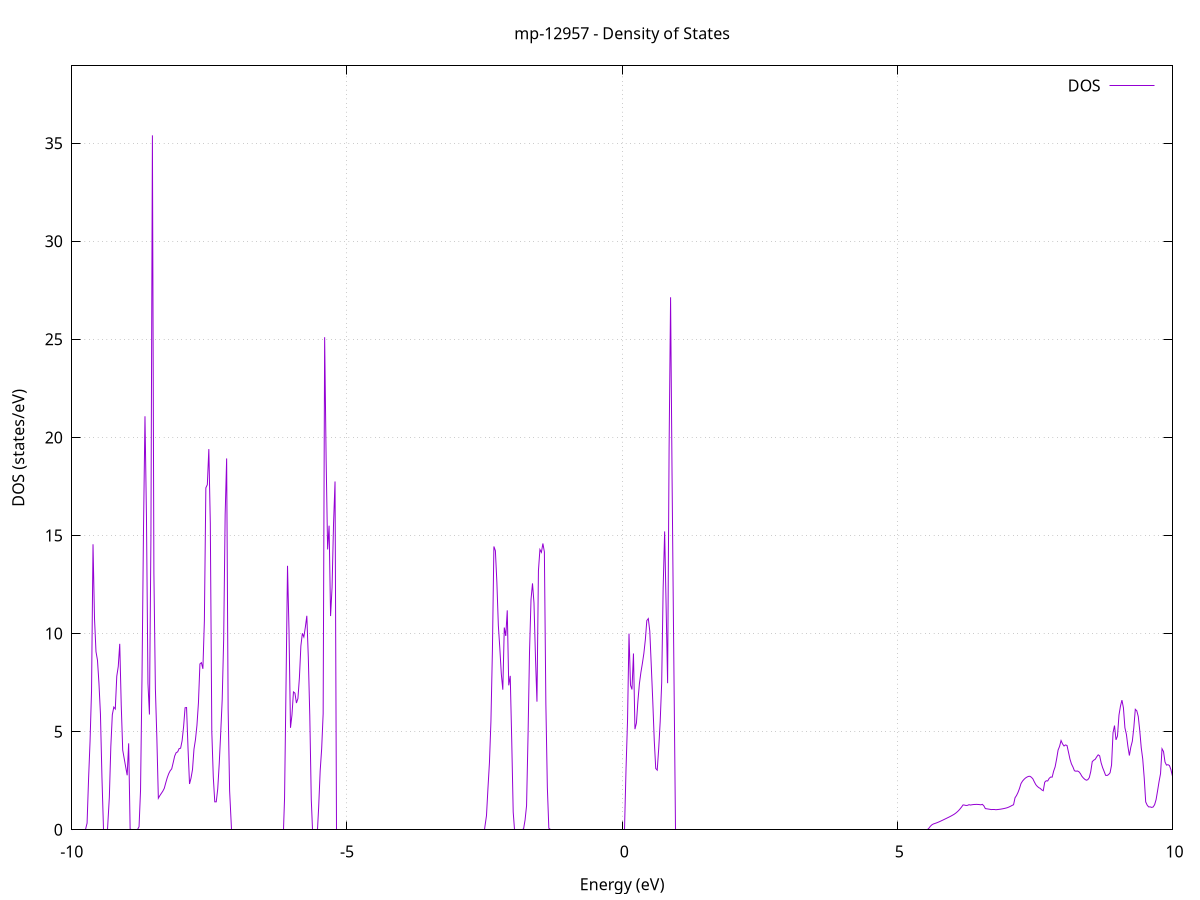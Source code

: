 set title 'mp-12957 - Density of States'
set xlabel 'Energy (eV)'
set ylabel 'DOS (states/eV)'
set grid
set xrange [-10:10]
set yrange [0:38.939]
set xzeroaxis lt -1
set terminal png size 800,600
set output 'mp-12957_dos_gnuplot.png'
plot '-' using 1:2 with lines title 'DOS'
-30.279300 0.000000
-30.252400 0.000000
-30.225400 0.000000
-30.198400 0.000000
-30.171400 0.000000
-30.144400 0.000000
-30.117500 0.000000
-30.090500 0.000000
-30.063500 0.000000
-30.036500 0.000000
-30.009600 0.000000
-29.982600 0.000000
-29.955600 0.000000
-29.928600 0.000000
-29.901600 0.000000
-29.874700 0.000000
-29.847700 0.000000
-29.820700 0.000000
-29.793700 0.000000
-29.766800 0.000000
-29.739800 0.000000
-29.712800 0.000000
-29.685800 0.000000
-29.658800 0.000000
-29.631900 0.000000
-29.604900 0.000000
-29.577900 0.000000
-29.550900 0.000000
-29.524000 0.000000
-29.497000 0.000000
-29.470000 0.000000
-29.443000 0.000000
-29.416000 0.000000
-29.389100 0.000000
-29.362100 0.000000
-29.335100 0.000000
-29.308100 0.000000
-29.281200 0.000000
-29.254200 0.000000
-29.227200 0.000000
-29.200200 0.000000
-29.173200 0.000000
-29.146300 0.000000
-29.119300 0.000000
-29.092300 0.000000
-29.065300 0.000000
-29.038400 0.000000
-29.011400 0.000000
-28.984400 0.000000
-28.957400 0.000000
-28.930400 0.000000
-28.903500 0.000000
-28.876500 0.000000
-28.849500 0.000000
-28.822500 0.000000
-28.795600 0.000000
-28.768600 0.000000
-28.741600 0.000000
-28.714600 0.000000
-28.687600 0.000000
-28.660700 0.000000
-28.633700 0.000000
-28.606700 0.000000
-28.579700 0.000000
-28.552800 0.000000
-28.525800 0.000000
-28.498800 0.000000
-28.471800 0.000000
-28.444800 0.000000
-28.417900 0.000000
-28.390900 0.000000
-28.363900 0.000000
-28.336900 0.000000
-28.310000 0.000000
-28.283000 0.000000
-28.256000 0.000000
-28.229000 0.000000
-28.202000 0.000000
-28.175100 0.000000
-28.148100 0.000000
-28.121100 0.000000
-28.094100 0.000000
-28.067200 0.000000
-28.040200 0.000000
-28.013200 0.000000
-27.986200 0.000000
-27.959200 0.000000
-27.932300 0.000000
-27.905300 0.000000
-27.878300 0.000000
-27.851300 0.000000
-27.824400 0.355500
-27.797400 23.820600
-27.770400 57.363000
-27.743400 0.000000
-27.716400 0.000000
-27.689500 0.000000
-27.662500 0.000000
-27.635500 0.000000
-27.608500 0.000000
-27.581600 0.000000
-27.554600 0.000000
-27.527600 0.000000
-27.500600 0.000000
-27.473600 0.000000
-27.446700 0.000000
-27.419700 0.000000
-27.392700 0.000000
-27.365700 0.000000
-27.338800 0.000000
-27.311800 0.000000
-27.284800 0.000000
-27.257800 0.000000
-27.230800 0.000000
-27.203900 0.000000
-27.176900 0.000000
-27.149900 0.000000
-27.122900 0.000000
-27.096000 0.000000
-27.069000 0.000000
-27.042000 0.000000
-27.015000 66.727500
-26.988000 60.046900
-26.961100 58.478000
-26.934100 0.000000
-26.907100 0.000000
-26.880100 0.000000
-26.853200 0.000000
-26.826200 0.000000
-26.799200 0.000000
-26.772200 0.000000
-26.745200 0.000000
-26.718300 0.000000
-26.691300 0.000000
-26.664300 0.000000
-26.637300 0.000000
-26.610400 0.000000
-26.583400 0.000000
-26.556400 0.000000
-26.529400 0.000000
-26.502400 0.000000
-26.475500 0.000000
-26.448500 0.000000
-26.421500 0.000000
-26.394500 0.000000
-26.367600 0.000000
-26.340600 0.000000
-26.313600 0.000000
-26.286600 0.000000
-26.259600 38.842600
-26.232700 0.000000
-26.205700 0.000000
-26.178700 0.000000
-26.151700 0.000000
-26.124700 0.000000
-26.097800 0.000000
-26.070800 0.000000
-26.043800 0.000000
-26.016800 0.000000
-25.989900 0.000000
-25.962900 0.000000
-25.935900 0.000000
-25.908900 0.000000
-25.881900 0.000000
-25.855000 0.000000
-25.828000 0.000000
-25.801000 0.000000
-25.774000 0.000000
-25.747100 0.000000
-25.720100 0.000000
-25.693100 0.000000
-25.666100 0.000000
-25.639100 0.000000
-25.612200 0.000000
-25.585200 0.000000
-25.558200 0.000000
-25.531200 0.000000
-25.504300 0.000000
-25.477300 0.000000
-25.450300 0.000000
-25.423300 0.000000
-25.396300 0.000000
-25.369400 0.000000
-25.342400 0.000000
-25.315400 0.000000
-25.288400 0.000000
-25.261500 0.000000
-25.234500 0.000000
-25.207500 0.000000
-25.180500 0.000000
-25.153500 0.000000
-25.126600 0.000000
-25.099600 0.000000
-25.072600 0.000000
-25.045600 0.000000
-25.018700 0.000000
-24.991700 0.000000
-24.964700 0.000000
-24.937700 0.000000
-24.910700 0.000000
-24.883800 0.000000
-24.856800 0.000000
-24.829800 0.000000
-24.802800 0.000000
-24.775900 0.000000
-24.748900 0.000000
-24.721900 0.000000
-24.694900 0.000000
-24.667900 0.000000
-24.641000 0.000000
-24.614000 0.000000
-24.587000 0.000000
-24.560000 0.000000
-24.533100 0.000000
-24.506100 0.000000
-24.479100 0.000000
-24.452100 0.000000
-24.425100 0.000000
-24.398200 0.000000
-24.371200 0.000000
-24.344200 0.000000
-24.317200 0.000000
-24.290300 0.000000
-24.263300 0.000000
-24.236300 0.000000
-24.209300 0.000000
-24.182300 0.000000
-24.155400 0.000000
-24.128400 0.000000
-24.101400 0.000000
-24.074400 0.000000
-24.047500 0.000000
-24.020500 0.000000
-23.993500 0.000000
-23.966500 0.000000
-23.939500 0.000000
-23.912600 0.000000
-23.885600 0.000000
-23.858600 0.000000
-23.831600 0.000000
-23.804700 0.000000
-23.777700 0.000000
-23.750700 0.000000
-23.723700 0.000000
-23.696700 0.000000
-23.669800 0.000000
-23.642800 0.000000
-23.615800 0.000000
-23.588800 0.000000
-23.561900 0.000000
-23.534900 0.000000
-23.507900 0.000000
-23.480900 0.000000
-23.453900 0.000000
-23.427000 0.000000
-23.400000 0.000000
-23.373000 0.000000
-23.346000 0.000000
-23.319100 0.000000
-23.292100 0.000000
-23.265100 0.000000
-23.238100 0.000000
-23.211100 0.000000
-23.184200 0.000000
-23.157200 0.000000
-23.130200 0.000000
-23.103200 0.000000
-23.076300 0.000000
-23.049300 0.000000
-23.022300 0.000000
-22.995300 0.000000
-22.968300 0.000000
-22.941400 0.000000
-22.914400 0.000000
-22.887400 0.000000
-22.860400 0.000000
-22.833500 0.000000
-22.806500 0.000000
-22.779500 0.000000
-22.752500 0.000000
-22.725500 0.000000
-22.698600 0.000000
-22.671600 0.000000
-22.644600 0.000000
-22.617600 0.000000
-22.590700 0.000000
-22.563700 0.000000
-22.536700 0.000000
-22.509700 0.000000
-22.482700 0.000000
-22.455800 0.000000
-22.428800 0.000000
-22.401800 0.000000
-22.374800 0.000000
-22.347900 0.000000
-22.320900 0.000000
-22.293900 0.000000
-22.266900 0.000000
-22.239900 0.000000
-22.213000 0.000000
-22.186000 0.000000
-22.159000 0.000000
-22.132000 0.000000
-22.105100 0.000000
-22.078100 0.000000
-22.051100 0.000000
-22.024100 0.000000
-21.997100 0.000000
-21.970200 0.000000
-21.943200 0.000000
-21.916200 0.000000
-21.889200 0.000000
-21.862300 0.000000
-21.835300 0.000000
-21.808300 0.000000
-21.781300 0.000000
-21.754300 0.000000
-21.727400 0.000000
-21.700400 0.000000
-21.673400 0.000000
-21.646400 0.000000
-21.619500 0.000000
-21.592500 0.000000
-21.565500 0.000000
-21.538500 0.000000
-21.511500 0.000000
-21.484600 0.000000
-21.457600 0.000000
-21.430600 0.000000
-21.403600 0.000000
-21.376600 0.000000
-21.349700 0.000000
-21.322700 0.000000
-21.295700 0.000000
-21.268700 0.000000
-21.241800 0.000000
-21.214800 0.000000
-21.187800 0.000000
-21.160800 0.000000
-21.133800 0.000000
-21.106900 0.000000
-21.079900 0.000000
-21.052900 0.000000
-21.025900 0.000000
-20.999000 0.000000
-20.972000 0.000000
-20.945000 0.000000
-20.918000 0.000000
-20.891000 0.000000
-20.864100 0.000000
-20.837100 0.000000
-20.810100 0.000000
-20.783100 0.000000
-20.756200 0.000000
-20.729200 0.000000
-20.702200 0.000000
-20.675200 0.000000
-20.648200 0.000000
-20.621300 0.000000
-20.594300 0.000000
-20.567300 0.000000
-20.540300 0.000000
-20.513400 0.000000
-20.486400 0.000000
-20.459400 0.000000
-20.432400 0.000000
-20.405400 0.000000
-20.378500 0.000000
-20.351500 0.000000
-20.324500 0.000000
-20.297500 0.000000
-20.270600 0.000000
-20.243600 0.000000
-20.216600 0.000000
-20.189600 0.000000
-20.162600 0.000000
-20.135700 0.000000
-20.108700 0.000000
-20.081700 0.000000
-20.054700 0.000000
-20.027800 0.000000
-20.000800 0.000000
-19.973800 0.000000
-19.946800 0.000000
-19.919800 0.000000
-19.892900 0.000000
-19.865900 0.000000
-19.838900 0.000000
-19.811900 0.000000
-19.785000 0.000000
-19.758000 0.000000
-19.731000 0.000000
-19.704000 0.000000
-19.677000 0.000000
-19.650100 0.000000
-19.623100 0.000000
-19.596100 0.000000
-19.569100 0.000000
-19.542200 0.000000
-19.515200 0.000000
-19.488200 0.000000
-19.461200 0.000000
-19.434200 0.000000
-19.407300 0.000000
-19.380300 0.000000
-19.353300 0.000000
-19.326300 0.000000
-19.299400 0.000000
-19.272400 0.000000
-19.245400 0.000000
-19.218400 0.000000
-19.191400 0.000000
-19.164500 0.000000
-19.137500 0.000000
-19.110500 0.000000
-19.083500 0.000000
-19.056600 0.000000
-19.029600 0.000000
-19.002600 0.000000
-18.975600 0.000000
-18.948600 0.000000
-18.921700 0.000000
-18.894700 0.000000
-18.867700 0.000000
-18.840700 0.000000
-18.813800 0.000000
-18.786800 0.000000
-18.759800 0.000000
-18.732800 0.000000
-18.705800 0.000000
-18.678900 0.000000
-18.651900 0.000000
-18.624900 0.000000
-18.597900 0.000000
-18.571000 0.000000
-18.544000 0.000000
-18.517000 0.000000
-18.490000 0.000000
-18.463000 0.000000
-18.436100 0.000000
-18.409100 0.000000
-18.382100 0.000000
-18.355100 0.000000
-18.328200 0.000000
-18.301200 0.000000
-18.274200 0.000000
-18.247200 0.000000
-18.220200 0.000000
-18.193300 0.000000
-18.166300 0.000000
-18.139300 0.000000
-18.112300 0.000000
-18.085400 0.000000
-18.058400 0.000000
-18.031400 0.000000
-18.004400 0.000000
-17.977400 0.000000
-17.950500 0.000000
-17.923500 0.000000
-17.896500 0.000000
-17.869500 0.000000
-17.842600 0.000000
-17.815600 0.000000
-17.788600 0.000000
-17.761600 0.000000
-17.734600 0.000000
-17.707700 0.000000
-17.680700 0.000000
-17.653700 0.000000
-17.626700 0.000000
-17.599800 0.000000
-17.572800 0.000000
-17.545800 0.000000
-17.518800 0.000000
-17.491800 0.000000
-17.464900 0.000000
-17.437900 0.000000
-17.410900 0.000000
-17.383900 0.000000
-17.357000 0.000000
-17.330000 0.000000
-17.303000 0.000000
-17.276000 0.000000
-17.249000 0.000000
-17.222100 0.000000
-17.195100 0.000000
-17.168100 0.000000
-17.141100 0.000000
-17.114200 0.000000
-17.087200 0.000000
-17.060200 0.000000
-17.033200 0.000000
-17.006200 0.000000
-16.979300 0.000000
-16.952300 0.000000
-16.925300 0.000000
-16.898300 0.000000
-16.871300 0.000000
-16.844400 0.000000
-16.817400 0.000000
-16.790400 0.000000
-16.763400 0.000000
-16.736500 0.000000
-16.709500 0.000000
-16.682500 0.000000
-16.655500 0.000000
-16.628500 0.000000
-16.601600 0.000000
-16.574600 0.000000
-16.547600 0.000000
-16.520600 0.000000
-16.493700 0.000000
-16.466700 0.000000
-16.439700 0.000000
-16.412700 0.000000
-16.385700 0.000000
-16.358800 0.000000
-16.331800 0.000000
-16.304800 0.000000
-16.277800 0.000000
-16.250900 0.000000
-16.223900 0.000000
-16.196900 0.000000
-16.169900 0.000000
-16.142900 0.000000
-16.116000 0.000000
-16.089000 0.000000
-16.062000 0.000000
-16.035000 0.000000
-16.008100 0.000000
-15.981100 0.000000
-15.954100 0.295400
-15.927100 1.544800
-15.900100 2.358100
-15.873200 3.435700
-15.846200 5.833600
-15.819200 6.526100
-15.792200 6.964400
-15.765300 6.698800
-15.738300 5.716500
-15.711300 5.283500
-15.684300 5.671700
-15.657300 6.796900
-15.630400 10.345100
-15.603400 6.527900
-15.576400 0.000000
-15.549400 0.000000
-15.522500 0.000000
-15.495500 0.000000
-15.468500 0.000000
-15.441500 0.000000
-15.414500 0.000000
-15.387600 0.000000
-15.360600 0.000000
-15.333600 0.000000
-15.306600 0.000000
-15.279700 0.000000
-15.252700 0.000000
-15.225700 0.000000
-15.198700 0.000000
-15.171700 0.000000
-15.144800 0.000000
-15.117800 0.000000
-15.090800 0.000000
-15.063800 0.000000
-15.036900 0.000000
-15.009900 0.000000
-14.982900 0.000000
-14.955900 0.000000
-14.928900 0.000000
-14.902000 0.000000
-14.875000 0.000000
-14.848000 0.000000
-14.821000 1.906800
-14.794100 4.948900
-14.767100 8.896800
-14.740100 12.855800
-14.713100 16.282000
-14.686100 28.132100
-14.659200 29.498900
-14.632200 36.106900
-14.605200 6.498200
-14.578200 0.000000
-14.551300 0.000000
-14.524300 0.000000
-14.497300 0.000000
-14.470300 0.000000
-14.443300 0.000000
-14.416400 0.000000
-14.389400 0.000000
-14.362400 0.000000
-14.335400 0.000000
-14.308500 0.000000
-14.281500 0.000000
-14.254500 0.000000
-14.227500 0.000000
-14.200500 0.000000
-14.173600 0.000000
-14.146600 0.000000
-14.119600 0.000000
-14.092600 0.000000
-14.065700 0.000000
-14.038700 0.000000
-14.011700 0.000000
-13.984700 0.000000
-13.957700 0.000000
-13.930800 0.000000
-13.903800 0.000000
-13.876800 0.000000
-13.849800 0.000000
-13.822900 0.000000
-13.795900 2.068800
-13.768900 4.465200
-13.741900 8.410200
-13.714900 15.776000
-13.688000 38.785400
-13.661000 8.203500
-13.634000 0.000000
-13.607000 0.000000
-13.580100 0.000000
-13.553100 0.000000
-13.526100 0.000000
-13.499100 0.000000
-13.472100 0.000000
-13.445200 0.000000
-13.418200 0.000000
-13.391200 0.000000
-13.364200 0.000000
-13.337300 0.000000
-13.310300 0.000000
-13.283300 0.000000
-13.256300 0.000000
-13.229300 0.000000
-13.202400 0.000000
-13.175400 0.000000
-13.148400 0.000000
-13.121400 0.000000
-13.094500 0.000000
-13.067500 0.000000
-13.040500 0.000000
-13.013500 0.000000
-12.986500 0.000000
-12.959600 0.000000
-12.932600 0.000000
-12.905600 0.000000
-12.878600 0.000000
-12.851700 0.000000
-12.824700 0.000000
-12.797700 0.000000
-12.770700 0.000000
-12.743700 0.000000
-12.716800 0.000000
-12.689800 0.000000
-12.662800 0.000000
-12.635800 0.000000
-12.608900 0.000000
-12.581900 0.000000
-12.554900 0.000000
-12.527900 0.000000
-12.500900 0.000000
-12.474000 0.000000
-12.447000 0.000000
-12.420000 0.000000
-12.393000 0.000000
-12.366100 0.000000
-12.339100 0.000000
-12.312100 0.000000
-12.285100 0.000000
-12.258100 0.000000
-12.231200 0.000000
-12.204200 0.000000
-12.177200 0.000000
-12.150200 0.000000
-12.123200 0.000000
-12.096300 0.000000
-12.069300 0.000000
-12.042300 0.000000
-12.015300 0.000000
-11.988400 0.000000
-11.961400 0.000000
-11.934400 0.000000
-11.907400 0.000000
-11.880400 0.000000
-11.853500 0.000000
-11.826500 0.000000
-11.799500 0.000000
-11.772500 0.000000
-11.745600 0.000000
-11.718600 0.000000
-11.691600 0.000000
-11.664600 0.000000
-11.637600 0.000000
-11.610700 0.000000
-11.583700 0.000000
-11.556700 0.000000
-11.529700 0.000000
-11.502800 0.000000
-11.475800 0.000000
-11.448800 0.000000
-11.421800 0.000000
-11.394800 0.000000
-11.367900 0.000000
-11.340900 0.000000
-11.313900 0.000000
-11.286900 0.000000
-11.260000 0.000000
-11.233000 0.000000
-11.206000 0.000000
-11.179000 0.000000
-11.152000 0.000000
-11.125100 0.000000
-11.098100 0.000000
-11.071100 0.000000
-11.044100 0.000000
-11.017200 0.000000
-10.990200 0.000000
-10.963200 0.000000
-10.936200 0.000000
-10.909200 0.000000
-10.882300 0.000000
-10.855300 0.000000
-10.828300 0.000000
-10.801300 0.000000
-10.774400 0.000000
-10.747400 0.000000
-10.720400 0.000000
-10.693400 0.000000
-10.666400 0.000000
-10.639500 0.000000
-10.612500 0.000000
-10.585500 0.000000
-10.558500 0.000000
-10.531600 0.000000
-10.504600 0.000000
-10.477600 0.000000
-10.450600 0.000000
-10.423600 0.000000
-10.396700 0.000000
-10.369700 0.000000
-10.342700 0.000000
-10.315700 0.000000
-10.288800 0.000000
-10.261800 0.000000
-10.234800 0.000000
-10.207800 0.000000
-10.180800 0.000000
-10.153900 0.000000
-10.126900 0.000000
-10.099900 0.000000
-10.072900 0.000000
-10.046000 0.000000
-10.019000 0.000000
-9.992000 0.000000
-9.965000 0.000000
-9.938000 0.000000
-9.911100 0.000000
-9.884100 0.000000
-9.857100 0.000000
-9.830100 0.000000
-9.803200 0.000000
-9.776200 0.000000
-9.749200 0.000000
-9.722200 0.339800
-9.695200 2.592600
-9.668300 4.501200
-9.641300 7.075000
-9.614300 14.553100
-9.587300 10.764700
-9.560400 9.080300
-9.533400 8.645000
-9.506400 7.465300
-9.479400 5.902100
-9.452400 2.710500
-9.425500 0.000000
-9.398500 0.000000
-9.371500 0.000000
-9.344500 0.000000
-9.317600 1.662900
-9.290600 4.246400
-9.263600 5.864700
-9.236600 6.253800
-9.209600 6.158900
-9.182700 7.826100
-9.155700 8.320900
-9.128700 9.478900
-9.101700 6.357900
-9.074800 4.062200
-9.047800 3.630600
-9.020800 3.202500
-8.993800 2.778000
-8.966800 4.404700
-8.939900 0.031400
-8.912900 0.000000
-8.885900 0.000000
-8.858900 0.000000
-8.832000 0.000000
-8.805000 0.000000
-8.778000 0.155300
-8.751000 2.007500
-8.724000 7.815800
-8.697100 15.295800
-8.670100 21.079000
-8.643100 15.936900
-8.616100 7.466500
-8.589200 5.875300
-8.562200 14.877300
-8.535200 35.399000
-8.508200 13.085400
-8.481200 7.198100
-8.454300 4.664200
-8.427300 1.608200
-8.400300 1.739400
-8.373300 1.855000
-8.346400 1.966600
-8.319400 2.114500
-8.292400 2.396000
-8.265400 2.657600
-8.238400 2.863400
-8.211500 3.010400
-8.184500 3.104300
-8.157500 3.423900
-8.130500 3.760400
-8.103600 3.932000
-8.076600 3.970400
-8.049600 4.137800
-8.022600 4.157600
-7.995600 4.537100
-7.968700 5.253400
-7.941700 6.219500
-7.914700 6.232700
-7.887700 4.126300
-7.860800 2.334800
-7.833800 2.632400
-7.806800 3.066200
-7.779800 4.111600
-7.752800 4.598100
-7.725900 5.327200
-7.698900 6.463600
-7.671900 8.454300
-7.644900 8.519500
-7.617900 8.204200
-7.591000 10.642400
-7.564000 17.430600
-7.537000 17.590900
-7.510000 19.406300
-7.483100 15.625300
-7.456100 5.011800
-7.429100 2.692800
-7.402100 1.424200
-7.375100 1.424700
-7.348200 2.086000
-7.321200 3.357400
-7.294200 4.937300
-7.267200 6.623500
-7.240300 9.716200
-7.213300 16.065100
-7.186300 18.928400
-7.159300 6.171700
-7.132300 1.986100
-7.105400 0.000000
-7.078400 0.000000
-7.051400 0.000000
-7.024400 0.000000
-6.997500 0.000000
-6.970500 0.000000
-6.943500 0.000000
-6.916500 0.000000
-6.889500 0.000000
-6.862600 0.000000
-6.835600 0.000000
-6.808600 0.000000
-6.781600 0.000000
-6.754700 0.000000
-6.727700 0.000000
-6.700700 0.000000
-6.673700 0.000000
-6.646700 0.000000
-6.619800 0.000000
-6.592800 0.000000
-6.565800 0.000000
-6.538800 0.000000
-6.511900 0.000000
-6.484900 0.000000
-6.457900 0.000000
-6.430900 0.000000
-6.403900 0.000000
-6.377000 0.000000
-6.350000 0.000000
-6.323000 0.000000
-6.296000 0.000000
-6.269100 0.000000
-6.242100 0.000000
-6.215100 0.000000
-6.188100 0.000000
-6.161100 0.000000
-6.134200 1.603300
-6.107200 7.402800
-6.080200 13.455600
-6.053200 10.141300
-6.026300 5.197700
-5.999300 5.856700
-5.972300 7.026200
-5.945300 6.965300
-5.918300 6.460600
-5.891400 6.688700
-5.864400 7.739600
-5.837400 9.374300
-5.810400 10.014900
-5.783500 9.828000
-5.756500 10.319700
-5.729500 10.907000
-5.702500 8.793900
-5.675500 5.803000
-5.648600 1.553800
-5.621600 0.000000
-5.594600 0.000000
-5.567600 0.000000
-5.540700 0.000000
-5.513700 1.195900
-5.486700 3.008300
-5.459700 4.133500
-5.432700 5.915600
-5.405800 25.107800
-5.378800 18.933300
-5.351800 14.288600
-5.324800 15.500500
-5.297900 10.892800
-5.270900 12.351300
-5.243900 15.608400
-5.216900 17.755200
-5.189900 0.000000
-5.163000 0.000000
-5.136000 0.000000
-5.109000 0.000000
-5.082000 0.000000
-5.055100 0.000000
-5.028100 0.000000
-5.001100 0.000000
-4.974100 0.000000
-4.947100 0.000000
-4.920200 0.000000
-4.893200 0.000000
-4.866200 0.000000
-4.839200 0.000000
-4.812300 0.000000
-4.785300 0.000000
-4.758300 0.000000
-4.731300 0.000000
-4.704300 0.000000
-4.677400 0.000000
-4.650400 0.000000
-4.623400 0.000000
-4.596400 0.000000
-4.569500 0.000000
-4.542500 0.000000
-4.515500 0.000000
-4.488500 0.000000
-4.461500 0.000000
-4.434600 0.000000
-4.407600 0.000000
-4.380600 0.000000
-4.353600 0.000000
-4.326700 0.000000
-4.299700 0.000000
-4.272700 0.000000
-4.245700 0.000000
-4.218700 0.000000
-4.191800 0.000000
-4.164800 0.000000
-4.137800 0.000000
-4.110800 0.000000
-4.083900 0.000000
-4.056900 0.000000
-4.029900 0.000000
-4.002900 0.000000
-3.975900 0.000000
-3.949000 0.000000
-3.922000 0.000000
-3.895000 0.000000
-3.868000 0.000000
-3.841100 0.000000
-3.814100 0.000000
-3.787100 0.000000
-3.760100 0.000000
-3.733100 0.000000
-3.706200 0.000000
-3.679200 0.000000
-3.652200 0.000000
-3.625200 0.000000
-3.598300 0.000000
-3.571300 0.000000
-3.544300 0.000000
-3.517300 0.000000
-3.490300 0.000000
-3.463400 0.000000
-3.436400 0.000000
-3.409400 0.000000
-3.382400 0.000000
-3.355500 0.000000
-3.328500 0.000000
-3.301500 0.000000
-3.274500 0.000000
-3.247500 0.000000
-3.220600 0.000000
-3.193600 0.000000
-3.166600 0.000000
-3.139600 0.000000
-3.112700 0.000000
-3.085700 0.000000
-3.058700 0.000000
-3.031700 0.000000
-3.004700 0.000000
-2.977800 0.000000
-2.950800 0.000000
-2.923800 0.000000
-2.896800 0.000000
-2.869800 0.000000
-2.842900 0.000000
-2.815900 0.000000
-2.788900 0.000000
-2.761900 0.000000
-2.735000 0.000000
-2.708000 0.000000
-2.681000 0.000000
-2.654000 0.000000
-2.627000 0.000000
-2.600100 0.000000
-2.573100 0.000000
-2.546100 0.000000
-2.519100 0.000000
-2.492200 0.000000
-2.465200 0.714900
-2.438200 2.111900
-2.411200 3.423000
-2.384200 5.518000
-2.357300 9.140400
-2.330300 14.441400
-2.303300 14.223300
-2.276300 12.623000
-2.249400 10.414400
-2.222400 9.245700
-2.195400 7.935800
-2.168400 7.140500
-2.141400 10.308700
-2.114500 9.881100
-2.087500 11.184200
-2.060500 7.362200
-2.033500 7.845200
-2.006600 4.583800
-1.979600 0.905200
-1.952600 0.000000
-1.925600 0.000000
-1.898600 0.000000
-1.871700 0.000000
-1.844700 0.000000
-1.817700 0.000000
-1.790700 0.052300
-1.763800 0.500300
-1.736800 1.228100
-1.709800 4.833200
-1.682800 9.101700
-1.655800 11.734400
-1.628900 12.559300
-1.601900 11.558300
-1.574900 8.794400
-1.547900 6.530900
-1.521000 13.210600
-1.494000 14.283800
-1.467000 14.140800
-1.440000 14.594900
-1.413000 14.161400
-1.386100 6.426700
-1.359100 2.157700
-1.332100 0.080900
-1.305100 0.000000
-1.278200 0.000000
-1.251200 0.000000
-1.224200 0.000000
-1.197200 0.000000
-1.170200 0.000000
-1.143300 0.000000
-1.116300 0.000000
-1.089300 0.000000
-1.062300 0.000000
-1.035400 0.000000
-1.008400 0.000000
-0.981400 0.000000
-0.954400 0.000000
-0.927400 0.000000
-0.900500 0.000000
-0.873500 0.000000
-0.846500 0.000000
-0.819500 0.000000
-0.792600 0.000000
-0.765600 0.000000
-0.738600 0.000000
-0.711600 0.000000
-0.684600 0.000000
-0.657700 0.000000
-0.630700 0.000000
-0.603700 0.000000
-0.576700 0.000000
-0.549800 0.000000
-0.522800 0.000000
-0.495800 0.000000
-0.468800 0.000000
-0.441800 0.000000
-0.414900 0.000000
-0.387900 0.000000
-0.360900 0.000000
-0.333900 0.000000
-0.307000 0.000000
-0.280000 0.000000
-0.253000 0.000000
-0.226000 0.000000
-0.199000 0.000000
-0.172100 0.000000
-0.145100 0.000000
-0.118100 0.000000
-0.091100 0.000000
-0.064200 0.000000
-0.037200 0.000000
-0.010200 0.000000
0.016800 0.000000
0.043800 0.000000
0.070700 3.114600
0.097700 5.540700
0.124700 9.999300
0.151700 7.372900
0.178600 7.150800
0.205600 8.985600
0.232600 5.129200
0.259600 5.440900
0.286600 6.562600
0.313500 7.442300
0.340500 8.015200
0.367500 8.476400
0.394500 8.990300
0.421400 9.683100
0.448400 10.664100
0.475400 10.765800
0.502400 10.126000
0.529400 8.359100
0.556300 6.561800
0.583300 4.563600
0.610300 3.124300
0.637300 3.040300
0.664200 4.135200
0.691200 5.507100
0.718200 7.469600
0.745200 12.327600
0.772200 15.209400
0.799100 11.382600
0.826100 7.470900
0.853100 19.451600
0.880100 27.143500
0.907000 18.011900
0.934000 10.039500
0.961000 0.000000
0.988000 0.000000
1.015000 0.000000
1.041900 0.000000
1.068900 0.000000
1.095900 0.000000
1.122900 0.000000
1.149800 0.000000
1.176800 0.000000
1.203800 0.000000
1.230800 0.000000
1.257800 0.000000
1.284700 0.000000
1.311700 0.000000
1.338700 0.000000
1.365700 0.000000
1.392600 0.000000
1.419600 0.000000
1.446600 0.000000
1.473600 0.000000
1.500600 0.000000
1.527500 0.000000
1.554500 0.000000
1.581500 0.000000
1.608500 0.000000
1.635400 0.000000
1.662400 0.000000
1.689400 0.000000
1.716400 0.000000
1.743400 0.000000
1.770300 0.000000
1.797300 0.000000
1.824300 0.000000
1.851300 0.000000
1.878300 0.000000
1.905200 0.000000
1.932200 0.000000
1.959200 0.000000
1.986200 0.000000
2.013100 0.000000
2.040100 0.000000
2.067100 0.000000
2.094100 0.000000
2.121100 0.000000
2.148000 0.000000
2.175000 0.000000
2.202000 0.000000
2.229000 0.000000
2.255900 0.000000
2.282900 0.000000
2.309900 0.000000
2.336900 0.000000
2.363900 0.000000
2.390800 0.000000
2.417800 0.000000
2.444800 0.000000
2.471800 0.000000
2.498700 0.000000
2.525700 0.000000
2.552700 0.000000
2.579700 0.000000
2.606700 0.000000
2.633600 0.000000
2.660600 0.000000
2.687600 0.000000
2.714600 0.000000
2.741500 0.000000
2.768500 0.000000
2.795500 0.000000
2.822500 0.000000
2.849500 0.000000
2.876400 0.000000
2.903400 0.000000
2.930400 0.000000
2.957400 0.000000
2.984300 0.000000
3.011300 0.000000
3.038300 0.000000
3.065300 0.000000
3.092300 0.000000
3.119200 0.000000
3.146200 0.000000
3.173200 0.000000
3.200200 0.000000
3.227100 0.000000
3.254100 0.000000
3.281100 0.000000
3.308100 0.000000
3.335100 0.000000
3.362000 0.000000
3.389000 0.000000
3.416000 0.000000
3.443000 0.000000
3.469900 0.000000
3.496900 0.000000
3.523900 0.000000
3.550900 0.000000
3.577900 0.000000
3.604800 0.000000
3.631800 0.000000
3.658800 0.000000
3.685800 0.000000
3.712700 0.000000
3.739700 0.000000
3.766700 0.000000
3.793700 0.000000
3.820700 0.000000
3.847600 0.000000
3.874600 0.000000
3.901600 0.000000
3.928600 0.000000
3.955500 0.000000
3.982500 0.000000
4.009500 0.000000
4.036500 0.000000
4.063500 0.000000
4.090400 0.000000
4.117400 0.000000
4.144400 0.000000
4.171400 0.000000
4.198300 0.000000
4.225300 0.000000
4.252300 0.000000
4.279300 0.000000
4.306300 0.000000
4.333200 0.000000
4.360200 0.000000
4.387200 0.000000
4.414200 0.000000
4.441100 0.000000
4.468100 0.000000
4.495100 0.000000
4.522100 0.000000
4.549100 0.000000
4.576000 0.000000
4.603000 0.000000
4.630000 0.000000
4.657000 0.000000
4.683900 0.000000
4.710900 0.000000
4.737900 0.000000
4.764900 0.000000
4.791900 0.000000
4.818800 0.000000
4.845800 0.000000
4.872800 0.000000
4.899800 0.000000
4.926700 0.000000
4.953700 0.000000
4.980700 0.000000
5.007700 0.000000
5.034700 0.000000
5.061600 0.000000
5.088600 0.000000
5.115600 0.000000
5.142600 0.000000
5.169500 0.000000
5.196500 0.000000
5.223500 0.000000
5.250500 0.000000
5.277500 0.000000
5.304400 0.000000
5.331400 0.000000
5.358400 0.000000
5.385400 0.000000
5.412300 0.000000
5.439300 0.000000
5.466300 0.000000
5.493300 0.000000
5.520300 0.000000
5.547200 0.000000
5.574200 0.081800
5.601200 0.181100
5.628200 0.252400
5.655100 0.295800
5.682100 0.320300
5.709100 0.347700
5.736100 0.377600
5.763100 0.409900
5.790000 0.444400
5.817000 0.480500
5.844000 0.516900
5.871000 0.553500
5.897900 0.590400
5.924900 0.627500
5.951900 0.664800
5.978900 0.704700
6.005900 0.747100
6.032800 0.791500
6.059800 0.845300
6.086800 0.908800
6.113800 0.980800
6.140700 1.066300
6.167700 1.161900
6.194700 1.267600
6.221700 1.258400
6.248700 1.238600
6.275600 1.245600
6.302600 1.278600
6.329600 1.261700
6.356600 1.276000
6.383600 1.285900
6.410500 1.292000
6.437500 1.294200
6.464500 1.291700
6.491500 1.284500
6.518400 1.273100
6.545400 1.295700
6.572400 1.218400
6.599400 1.079600
6.626400 1.068200
6.653300 1.056500
6.680300 1.044000
6.707300 1.030000
6.734300 1.018800
6.761200 1.018800
6.788200 1.022500
6.815200 1.029200
6.842200 1.037800
6.869200 1.048000
6.896100 1.060300
6.923100 1.074600
6.950100 1.091000
6.977100 1.109400
7.004000 1.131200
7.031000 1.163900
7.058000 1.200500
7.085000 1.240400
7.112000 1.276800
7.138900 1.631900
7.165900 1.747300
7.192900 1.904400
7.219900 2.105500
7.246800 2.351100
7.273800 2.477800
7.300800 2.565400
7.327800 2.636800
7.354800 2.685600
7.381700 2.720200
7.408700 2.727700
7.435700 2.677700
7.462700 2.596800
7.489600 2.442000
7.516600 2.298900
7.543600 2.211700
7.570600 2.147700
7.597600 2.106900
7.624500 2.032100
7.651500 1.989900
7.678500 2.424900
7.705500 2.497300
7.732400 2.488900
7.759400 2.620700
7.786400 2.687800
7.813400 2.684100
7.840400 2.989200
7.867300 3.206800
7.894300 3.603000
7.921300 4.064400
7.948300 4.252700
7.975200 4.547400
8.002200 4.377100
8.029200 4.271400
8.056200 4.325200
8.083200 4.296400
8.110100 3.955500
8.137100 3.600500
8.164100 3.356000
8.191100 3.201700
8.218000 3.010200
8.245000 2.984700
8.272000 2.997000
8.299000 2.959700
8.326000 2.864900
8.352900 2.731600
8.379900 2.641500
8.406900 2.571700
8.433900 2.526700
8.460800 2.551800
8.487800 2.656800
8.514800 2.967300
8.541800 3.474000
8.568800 3.546500
8.595700 3.591500
8.622700 3.718600
8.649700 3.819700
8.676700 3.768700
8.703600 3.409800
8.730600 3.164600
8.757600 2.976500
8.784600 2.776200
8.811600 2.767900
8.838500 2.813000
8.865500 2.903700
8.892500 3.298300
8.919500 4.948400
8.946400 5.311900
8.973400 4.583100
9.000400 4.776800
9.027400 5.845000
9.054400 6.301800
9.081300 6.610700
9.108300 6.215100
9.135300 5.199200
9.162300 4.865100
9.189200 4.265200
9.216200 3.786100
9.243200 4.218500
9.270200 4.513900
9.297200 5.205200
9.324100 6.141200
9.351100 6.064400
9.378100 5.774100
9.405100 5.053800
9.432000 4.184000
9.459000 3.610000
9.486000 2.652600
9.513000 1.419100
9.540000 1.255200
9.566900 1.165900
9.593900 1.166800
9.620900 1.141100
9.647900 1.160900
9.674800 1.276200
9.701800 1.538300
9.728800 1.985700
9.755800 2.456800
9.782800 2.864300
9.809700 4.129100
9.836700 3.988000
9.863700 3.454400
9.890700 3.296800
9.917600 3.318900
9.944600 3.275400
9.971600 3.063400
9.998600 2.743100
10.025600 2.488300
10.052500 2.274700
10.079500 2.093400
10.106500 2.096800
10.133500 2.062000
10.160400 2.024800
10.187400 1.990400
10.214400 1.954000
10.241400 1.913600
10.268400 1.894400
10.295300 1.876900
10.322300 1.851400
10.349300 1.844400
10.376300 1.836500
10.403200 1.840300
10.430200 1.833400
10.457200 1.697600
10.484200 1.516500
10.511200 1.332600
10.538100 1.217300
10.565100 1.168800
10.592100 1.139800
10.619100 1.124200
10.646000 1.121900
10.673000 1.133000
10.700000 1.157500
10.727000 1.158800
10.754000 1.076800
10.780900 1.086200
10.807900 1.104400
10.834900 1.124200
10.861900 1.144100
10.888800 1.182200
10.915800 1.232300
10.942800 1.291600
10.969800 1.360100
10.996800 1.437900
11.023700 1.525000
11.050700 1.617800
11.077700 1.740100
11.104700 1.975600
11.131700 2.355800
11.158600 2.855800
11.185600 3.512600
11.212600 4.272900
11.239600 6.052200
11.266500 5.871400
11.293500 6.060100
11.320500 6.125100
11.347500 5.277600
11.374500 4.745700
11.401400 4.433100
11.428400 3.568900
11.455400 2.642800
11.482400 2.827500
11.509300 3.151200
11.536300 3.672100
11.563300 4.534800
11.590300 5.751200
11.617300 6.743400
11.644200 6.256900
11.671200 5.284600
11.698200 4.444400
11.725200 3.839500
11.752100 3.380300
11.779100 3.156300
11.806100 3.067400
11.833100 2.785700
11.860100 2.785800
11.887000 2.480600
11.914000 2.384200
11.941000 2.284500
11.968000 2.191100
11.994900 2.136600
12.021900 2.065900
12.048900 2.025300
12.075900 2.172400
12.102900 2.261300
12.129800 2.347600
12.156800 2.472700
12.183800 2.646200
12.210800 2.893100
12.237700 3.159600
12.264700 3.255300
12.291700 3.099300
12.318700 3.402400
12.345700 2.982100
12.372600 2.910400
12.399600 2.857300
12.426600 2.754200
12.453600 2.603300
12.480500 2.461700
12.507500 2.341100
12.534500 2.205400
12.561500 2.065800
12.588500 2.019400
12.615400 2.202800
12.642400 2.276500
12.669400 2.395400
12.696400 2.622300
12.723300 3.035600
12.750300 3.488100
12.777300 3.815500
12.804300 4.089900
12.831300 4.120500
12.858200 3.837200
12.885200 3.649300
12.912200 3.535000
12.939200 3.375600
12.966100 3.220200
12.993100 3.153300
13.020100 3.118500
13.047100 3.113800
13.074100 3.133700
13.101000 3.143600
13.128000 3.354600
13.155000 3.494200
13.182000 2.481400
13.208900 2.138300
13.235900 1.695600
13.262900 1.525600
13.289900 1.499500
13.316900 1.483200
13.343800 1.475800
13.370800 1.599800
13.397800 1.852500
13.424800 2.448300
13.451700 2.147800
13.478700 2.235700
13.505700 2.655600
13.532700 3.472300
13.559700 4.051100
13.586600 4.262400
13.613600 4.078300
13.640600 3.615200
13.667600 3.411700
13.694500 3.252300
13.721500 3.182600
13.748500 3.244400
13.775500 3.557200
13.802500 3.706400
13.829400 3.646700
13.856400 3.512200
13.883400 3.289600
13.910400 3.040200
13.937300 2.797100
13.964300 2.592000
13.991300 2.583900
14.018300 2.257400
14.045300 1.891300
14.072200 1.713800
14.099200 1.637700
14.126200 1.587600
14.153200 1.610800
14.180100 1.681700
14.207100 1.785800
14.234100 2.065600
14.261100 2.096800
14.288100 2.084700
14.315000 2.134600
14.342000 2.198200
14.369000 2.231600
14.396000 2.271500
14.422900 2.506100
14.449900 2.761600
14.476900 2.950600
14.503900 3.073400
14.530900 3.178100
14.557800 3.134400
14.584800 3.346200
14.611800 3.772100
14.638800 3.970200
14.665700 4.156800
14.692700 4.287900
14.719700 4.147200
14.746700 3.794400
14.773700 3.564400
14.800600 3.340200
14.827600 3.150700
14.854600 2.953600
14.881600 2.754500
14.908500 2.424600
14.935500 2.312000
14.962500 2.475800
14.989500 2.463300
15.016500 2.478400
15.043400 2.521900
15.070400 2.571800
15.097400 2.873700
15.124400 3.056700
15.151300 3.031400
15.178300 3.045700
15.205300 2.814200
15.232300 2.900400
15.259300 3.059900
15.286200 3.162000
15.313200 3.212300
15.340200 3.249400
15.367200 3.241800
15.394100 2.886600
15.421100 2.771700
15.448100 2.653500
15.475100 2.541700
15.502100 2.448000
15.529000 2.381700
15.556000 2.319400
15.583000 2.303100
15.610000 2.303600
15.637000 2.291100
15.663900 2.337400
15.690900 2.521900
15.717900 2.719200
15.744900 2.831900
15.771800 3.426800
15.798800 3.900200
15.825800 4.417100
15.852800 3.673600
15.879800 3.766700
15.906700 3.965100
15.933700 4.053600
15.960700 3.899600
15.987700 3.643500
16.014600 3.509400
16.041600 3.330600
16.068600 2.647100
16.095600 2.008600
16.122600 1.763400
16.149500 1.714600
16.176500 1.755800
16.203500 1.821200
16.230500 1.906400
16.257400 2.011100
16.284400 2.136900
16.311400 2.376000
16.338400 2.691300
16.365400 3.147100
16.392300 4.228200
16.419300 5.757200
16.446300 6.464400
16.473300 5.129200
16.500200 4.721800
16.527200 4.851600
16.554200 4.750900
16.581200 4.364900
16.608200 4.149100
16.635100 3.882100
16.662100 3.521600
16.689100 3.339300
16.716100 3.265700
16.743000 3.312100
16.770000 3.320000
16.797000 3.255100
16.824000 3.120000
16.851000 2.928300
16.877900 2.729800
16.904900 2.566000
16.931900 2.500300
16.958900 2.435300
16.985800 2.375600
17.012800 2.309100
17.039800 2.236500
17.066800 2.245400
17.093800 2.265000
17.120700 2.026600
17.147700 1.937600
17.174700 1.888900
17.201700 1.871200
17.228600 1.732800
17.255600 1.651400
17.282600 1.774100
17.309600 2.019000
17.336600 2.543700
17.363500 3.253400
17.390500 3.500400
17.417500 3.762800
17.444500 3.890100
17.471400 3.989200
17.498400 3.910800
17.525400 3.564000
17.552400 3.273300
17.579400 3.086500
17.606300 2.986900
17.633300 2.932000
17.660300 2.915100
17.687300 2.973400
17.714200 3.089200
17.741200 3.132700
17.768200 3.119700
17.795200 3.091800
17.822200 3.146600
17.849100 3.230200
17.876100 3.242300
17.903100 3.222500
17.930100 3.254800
17.957000 3.332000
17.984000 3.406200
18.011000 3.472200
18.038000 3.352800
18.065000 3.250600
18.091900 3.212600
18.118900 3.332700
18.145900 3.459900
18.172900 3.455800
18.199800 3.280200
18.226800 3.113600
18.253800 2.833000
18.280800 2.706400
18.307800 2.613600
18.334700 2.566000
18.361700 2.574700
18.388700 2.646300
18.415700 2.760200
18.442600 2.779300
18.469600 2.730200
18.496600 2.795200
18.523600 2.929800
18.550600 3.051300
18.577500 3.095100
18.604500 3.145400
18.631500 3.336400
18.658500 3.432900
18.685400 3.355300
18.712400 3.009500
18.739400 2.833200
18.766400 2.749800
18.793400 2.623300
18.820300 2.501100
18.847300 2.391700
18.874300 2.319700
18.901300 2.309600
18.928200 2.346000
18.955200 2.393200
18.982200 2.402900
19.009200 2.378000
19.036200 2.331000
19.063100 2.302900
19.090100 2.404700
19.117100 2.541900
19.144100 2.731800
19.171000 3.091300
19.198000 2.916100
19.225000 2.548000
19.252000 2.455900
19.279000 2.407000
19.305900 2.382300
19.332900 2.365900
19.359900 2.352000
19.386900 2.333500
19.413800 2.314900
19.440800 2.306700
19.467800 2.296000
19.494800 2.277300
19.521800 2.253200
19.548700 2.223700
19.575700 2.189100
19.602700 2.167900
19.629700 2.113900
19.656600 2.062800
19.683600 2.010900
19.710600 1.970700
19.737600 1.934900
19.764600 1.899200
19.791500 1.877000
19.818500 1.892900
19.845500 1.885200
19.872500 1.856200
19.899400 1.819100
19.926400 1.773400
19.953400 1.734400
19.980400 1.692200
20.007400 1.664200
20.034300 1.651900
20.061300 1.647300
20.088300 1.648100
20.115300 1.652500
20.142200 1.659000
20.169200 1.660800
20.196200 1.653500
20.223200 1.637100
20.250200 1.610600
20.277100 1.577500
20.304100 1.545900
20.331100 1.520900
20.358100 1.493800
20.385100 1.463200
20.412000 1.428700
20.439000 1.413400
20.466000 1.502500
20.493000 1.483500
20.519900 1.462100
20.546900 1.400500
20.573900 1.298500
20.600900 1.155500
20.627900 0.942800
20.654800 0.816800
20.681800 0.732900
20.708800 0.654500
20.735800 0.589100
20.762700 0.530100
20.789700 0.477600
20.816700 0.431500
20.843700 0.391800
20.870700 0.358700
20.897600 0.332400
20.924600 0.309100
20.951600 0.287500
20.978600 0.267600
21.005500 0.249100
21.032500 0.230900
21.059500 0.213500
21.086500 0.238000
21.113500 0.252700
21.140400 0.252600
21.167400 0.173400
21.194400 0.046900
21.221400 0.000300
21.248300 0.000000
21.275300 0.000000
21.302300 0.000000
21.329300 0.000000
21.356300 0.000000
21.383200 0.000000
21.410200 0.000000
21.437200 0.000000
21.464200 0.000000
21.491100 0.000000
21.518100 0.000000
21.545100 0.000000
21.572100 0.000000
21.599100 0.000000
21.626000 0.000000
21.653000 0.000000
21.680000 0.000000
21.707000 0.000000
21.733900 0.000000
21.760900 0.000000
21.787900 0.000000
21.814900 0.000000
21.841900 0.000000
21.868800 0.000000
21.895800 0.000000
21.922800 0.000000
21.949800 0.000000
21.976700 0.000000
22.003700 0.000000
22.030700 0.000000
22.057700 0.000000
22.084700 0.000000
22.111600 0.000000
22.138600 0.000000
22.165600 0.000000
22.192600 0.000000
22.219500 0.000000
22.246500 0.000000
22.273500 0.000000
22.300500 0.000000
22.327500 0.000000
22.354400 0.000000
22.381400 0.000000
22.408400 0.000000
22.435400 0.000000
22.462300 0.000000
22.489300 0.000000
22.516300 0.000000
22.543300 0.000000
22.570300 0.000000
22.597200 0.000000
22.624200 0.000000
22.651200 0.000000
22.678200 0.000000
22.705100 0.000000
22.732100 0.000000
22.759100 0.000000
22.786100 0.000000
22.813100 0.000000
22.840000 0.000000
22.867000 0.000000
22.894000 0.000000
22.921000 0.000000
22.947900 0.000000
22.974900 0.000000
23.001900 0.000000
23.028900 0.000000
23.055900 0.000000
23.082800 0.000000
23.109800 0.000000
23.136800 0.000000
23.163800 0.000000
23.190700 0.000000
23.217700 0.000000
23.244700 0.000000
23.271700 0.000000
23.298700 0.000000
23.325600 0.000000
23.352600 0.000000
23.379600 0.000000
23.406600 0.000000
23.433500 0.000000
23.460500 0.000000
23.487500 0.000000
23.514500 0.000000
23.541500 0.000000
23.568400 0.000000
23.595400 0.000000
23.622400 0.000000
23.649400 0.000000
23.676300 0.000000
e
